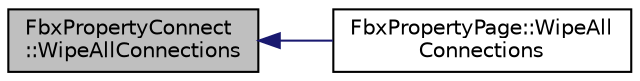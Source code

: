 digraph "FbxPropertyConnect::WipeAllConnections"
{
  edge [fontname="Helvetica",fontsize="10",labelfontname="Helvetica",labelfontsize="10"];
  node [fontname="Helvetica",fontsize="10",shape=record];
  rankdir="LR";
  Node70 [label="FbxPropertyConnect\l::WipeAllConnections",height=0.2,width=0.4,color="black", fillcolor="grey75", style="filled", fontcolor="black"];
  Node70 -> Node71 [dir="back",color="midnightblue",fontsize="10",style="solid",fontname="Helvetica"];
  Node71 [label="FbxPropertyPage::WipeAll\lConnections",height=0.2,width=0.4,color="black", fillcolor="white", style="filled",URL="$class_fbx_property_page.html#a21b12eedb243bcf7b0d587c476b4c472"];
}
